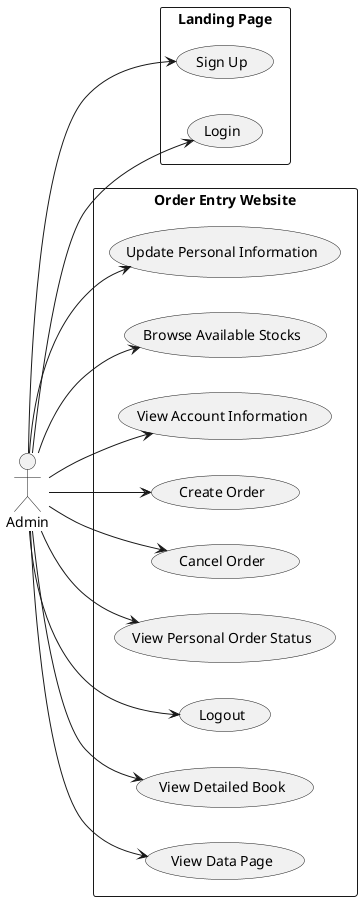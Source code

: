 @startuml
left to right direction
actor "Admin" as user

rectangle "Landing Page" {
  usecase "Sign Up" as UC0
  usecase "Login" as UC1
}

rectangle "Order Entry Website" {
  
  usecase "Update Personal Information" as UC2
  usecase "Browse Available Stocks" as UC3
  usecase "View Account Information" as UC4
  usecase "Create Order" as UC5
  usecase "Cancel Order" as UC7
  usecase "View Personal Order Status" as UC8
  usecase "Logout" as UC9
  usecase "View Detailed Book" as UC10
  usecase "View Data Page" as UC11
}

user --> UC0
user --> UC1
user --> UC2
user --> UC3
user --> UC4
user --> UC5
user --> UC7
user --> UC8
user --> UC9
user --> UC10
user --> UC11

@enduml
